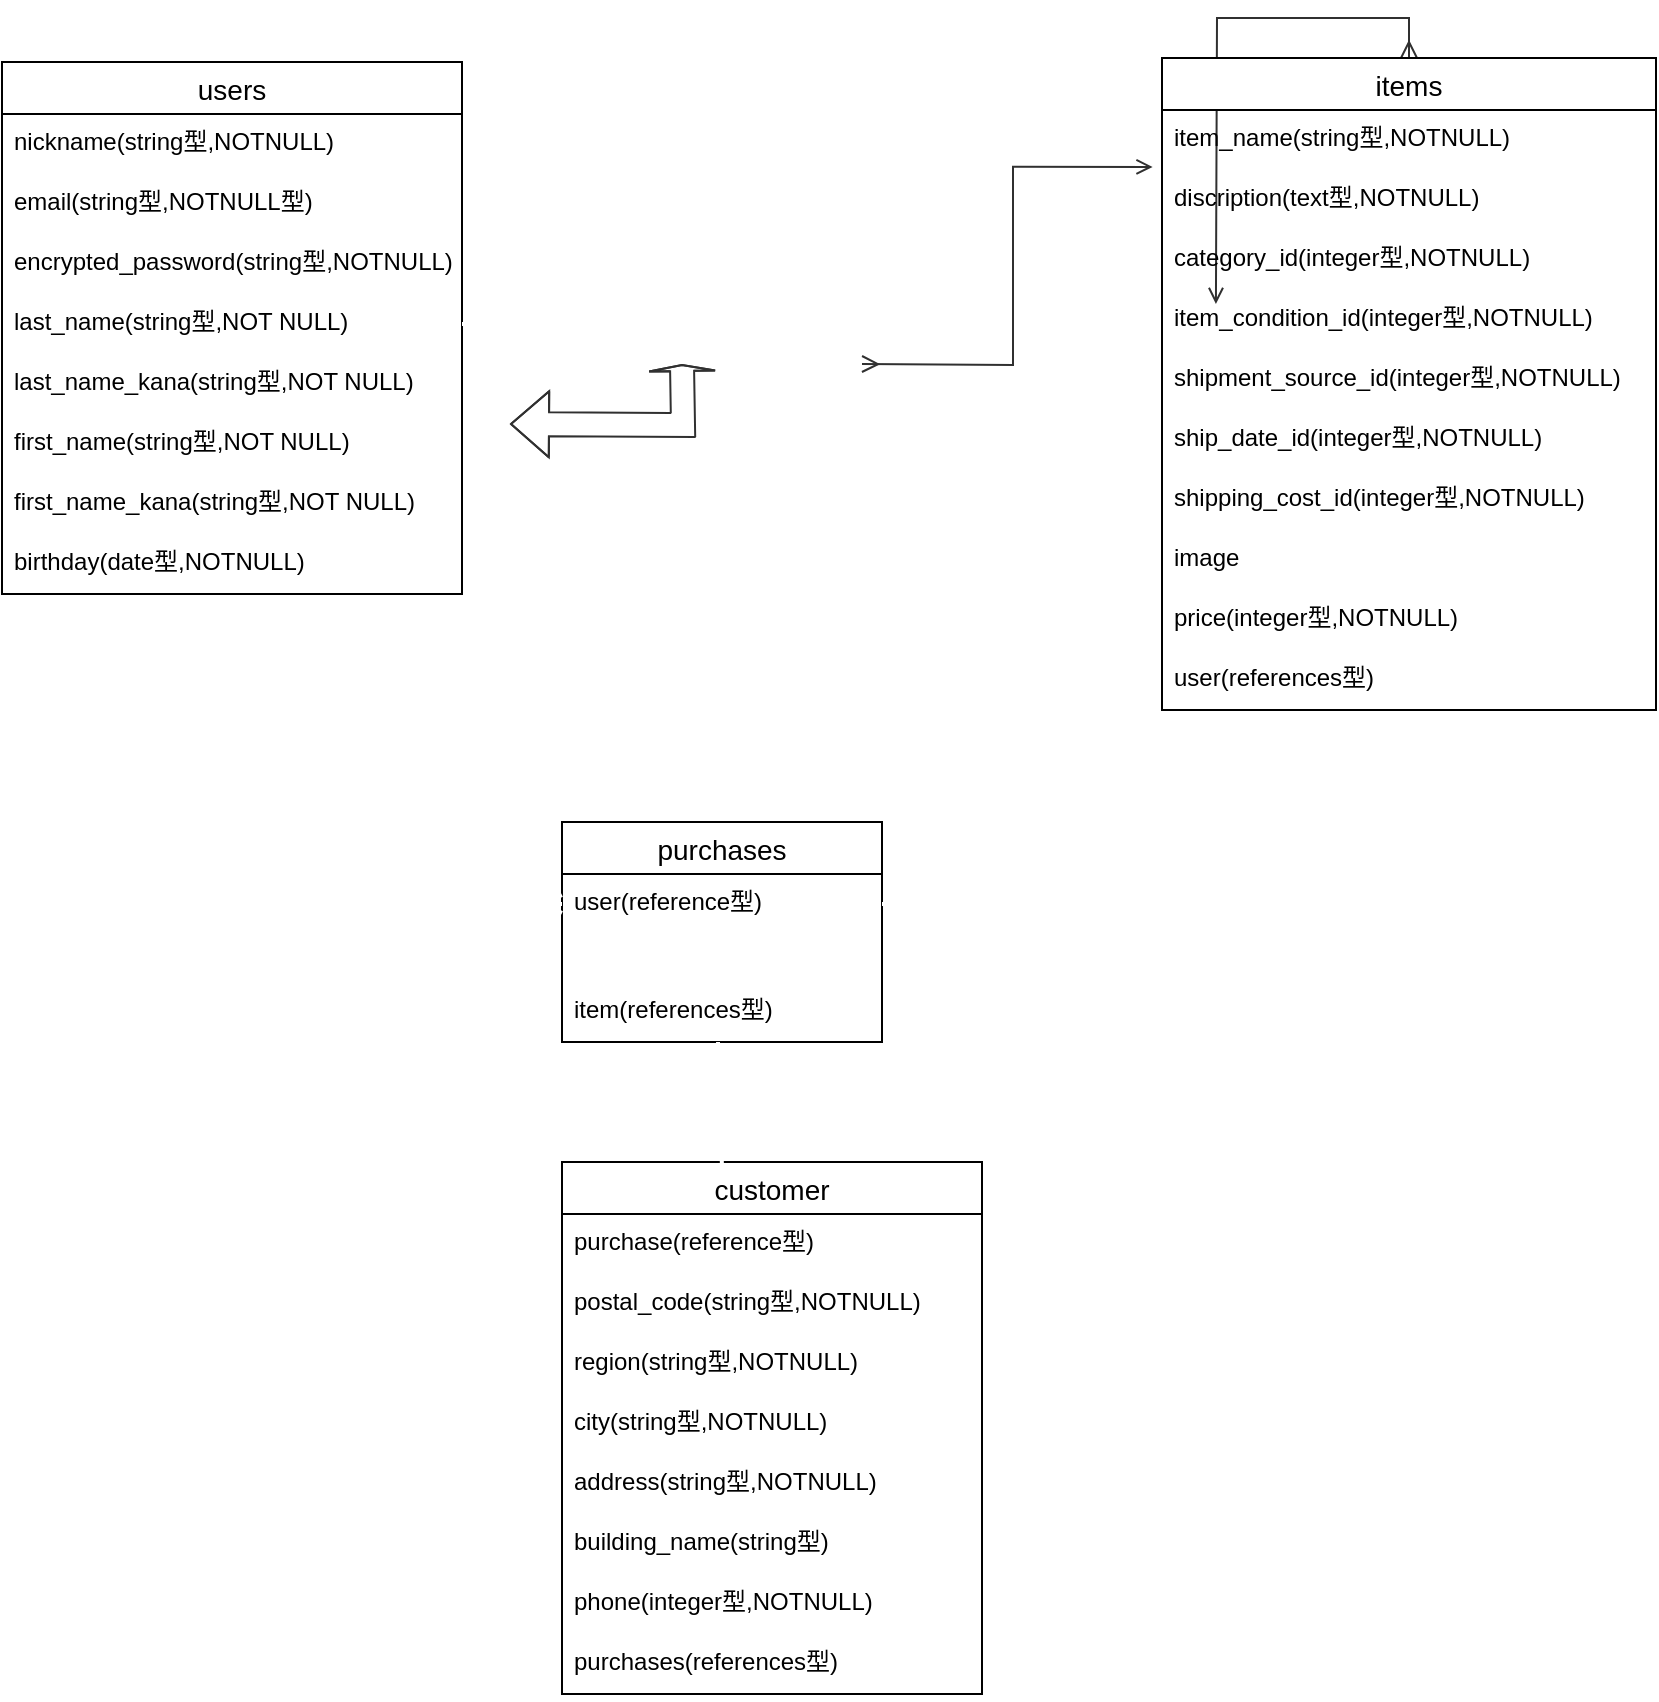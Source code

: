 <mxfile version="13.6.5">
    <diagram id="GUuFIdtJzoIu96tNin8X" name="ページ1">
        <mxGraphModel dx="962" dy="1695" grid="1" gridSize="10" guides="1" tooltips="1" connect="1" arrows="1" fold="1" page="1" pageScale="1" pageWidth="827" pageHeight="1169" math="0" shadow="0">
            <root>
                <mxCell id="0"/>
                <mxCell id="1" parent="0"/>
                <mxCell id="23" value="purchases" style="swimlane;fontStyle=0;childLayout=stackLayout;horizontal=1;startSize=26;horizontalStack=0;resizeParent=1;resizeParentMax=0;resizeLast=0;collapsible=1;marginBottom=0;align=center;fontSize=14;" parent="1" vertex="1">
                    <mxGeometry x="280" y="400" width="160" height="110" as="geometry"/>
                </mxCell>
                <mxCell id="26" value="user(reference型)" style="text;strokeColor=none;fillColor=none;spacingLeft=4;spacingRight=4;overflow=hidden;rotatable=0;points=[[0,0.5],[1,0.5]];portConstraint=eastwest;fontSize=12;" parent="23" vertex="1">
                    <mxGeometry y="26" width="160" height="54" as="geometry"/>
                </mxCell>
                <mxCell id="102" value="item(references型)" style="text;strokeColor=none;fillColor=none;spacingLeft=4;spacingRight=4;overflow=hidden;rotatable=0;points=[[0,0.5],[1,0.5]];portConstraint=eastwest;fontSize=12;" parent="23" vertex="1">
                    <mxGeometry y="80" width="160" height="30" as="geometry"/>
                </mxCell>
                <mxCell id="55" style="edgeStyle=orthogonalEdgeStyle;rounded=0;orthogonalLoop=1;jettySize=auto;html=1;entryX=-0.019;entryY=0.167;entryDx=0;entryDy=0;entryPerimeter=0;endArrow=open;endFill=0;startArrow=ERmany;startFill=0;targetPerimeterSpacing=0;strokeColor=#303030;" parent="1" edge="1" source="19">
                    <mxGeometry relative="1" as="geometry">
                        <mxPoint x="430" y="171" as="sourcePoint"/>
                        <mxPoint x="606.96" y="141.01" as="targetPoint"/>
                    </mxGeometry>
                </mxCell>
                <mxCell id="57" style="edgeStyle=orthogonalEdgeStyle;rounded=0;orthogonalLoop=1;jettySize=auto;html=1;exitX=1;exitY=0.5;exitDx=0;exitDy=0;startArrow=ERmany;startFill=0;endArrow=open;endFill=0;targetPerimeterSpacing=0;strokeColor=#303030;shape=flexArrow;width=12;endSize=0.67;" parent="1" edge="1">
                    <mxGeometry relative="1" as="geometry">
                        <mxPoint x="340" y="171" as="targetPoint"/>
                        <mxPoint x="254" y="201" as="sourcePoint"/>
                    </mxGeometry>
                </mxCell>
                <mxCell id="72" style="edgeStyle=orthogonalEdgeStyle;rounded=0;orthogonalLoop=1;jettySize=auto;html=1;exitX=0;exitY=0.5;exitDx=0;exitDy=0;startFill=0;endArrow=ERone;endFill=0;targetPerimeterSpacing=0;strokeColor=#FFFFFF;strokeWidth=2;fillColor=#f5f5f5;fontColor=#FFFFFF;startArrow=ERmany;" parent="1" edge="1">
                    <mxGeometry relative="1" as="geometry">
                        <mxPoint x="120" y="290" as="targetPoint"/>
                        <mxPoint x="280" y="441" as="sourcePoint"/>
                    </mxGeometry>
                </mxCell>
                <mxCell id="45" value="users" style="swimlane;fontStyle=0;childLayout=stackLayout;horizontal=1;startSize=26;horizontalStack=0;resizeParent=1;resizeParentMax=0;resizeLast=0;collapsible=1;marginBottom=0;align=center;fontSize=14;" parent="1" vertex="1">
                    <mxGeometry y="20" width="230" height="266" as="geometry"/>
                </mxCell>
                <mxCell id="75" value="nickname(string型,NOTNULL)" style="text;strokeColor=none;fillColor=none;spacingLeft=4;spacingRight=4;overflow=hidden;rotatable=0;points=[[0,0.5],[1,0.5]];portConstraint=eastwest;fontSize=12;" parent="45" vertex="1">
                    <mxGeometry y="26" width="230" height="30" as="geometry"/>
                </mxCell>
                <mxCell id="74" value="email(string型,NOTNULL型)" style="text;strokeColor=none;fillColor=none;spacingLeft=4;spacingRight=4;overflow=hidden;rotatable=0;points=[[0,0.5],[1,0.5]];portConstraint=eastwest;fontSize=12;" parent="45" vertex="1">
                    <mxGeometry y="56" width="230" height="30" as="geometry"/>
                </mxCell>
                <mxCell id="73" value="encrypted_password(string型,NOTNULL)" style="text;strokeColor=none;fillColor=none;spacingLeft=4;spacingRight=4;overflow=hidden;rotatable=0;points=[[0,0.5],[1,0.5]];portConstraint=eastwest;fontSize=12;" parent="45" vertex="1">
                    <mxGeometry y="86" width="230" height="30" as="geometry"/>
                </mxCell>
                <mxCell id="82" value="last_name(string型,NOT NULL)" style="text;strokeColor=none;fillColor=none;spacingLeft=4;spacingRight=4;overflow=hidden;rotatable=0;points=[[0,0.5],[1,0.5]];portConstraint=eastwest;fontSize=12;" parent="45" vertex="1">
                    <mxGeometry y="116" width="230" height="30" as="geometry"/>
                </mxCell>
                <mxCell id="81" value="last_name_kana(string型,NOT NULL)" style="text;strokeColor=none;fillColor=none;spacingLeft=4;spacingRight=4;overflow=hidden;rotatable=0;points=[[0,0.5],[1,0.5]];portConstraint=eastwest;fontSize=12;" parent="45" vertex="1">
                    <mxGeometry y="146" width="230" height="30" as="geometry"/>
                </mxCell>
                <mxCell id="83" value="first_name(string型,NOT NULL)" style="text;strokeColor=none;fillColor=none;spacingLeft=4;spacingRight=4;overflow=hidden;rotatable=0;points=[[0,0.5],[1,0.5]];portConstraint=eastwest;fontSize=12;" parent="45" vertex="1">
                    <mxGeometry y="176" width="230" height="30" as="geometry"/>
                </mxCell>
                <mxCell id="80" value="first_name_kana(string型,NOT NULL)" style="text;strokeColor=none;fillColor=none;spacingLeft=4;spacingRight=4;overflow=hidden;rotatable=0;points=[[0,0.5],[1,0.5]];portConstraint=eastwest;fontSize=12;" parent="45" vertex="1">
                    <mxGeometry y="206" width="230" height="30" as="geometry"/>
                </mxCell>
                <mxCell id="79" value="birthday(date型,NOTNULL)" style="text;strokeColor=none;fillColor=none;spacingLeft=4;spacingRight=4;overflow=hidden;rotatable=0;points=[[0,0.5],[1,0.5]];portConstraint=eastwest;fontSize=12;" parent="45" vertex="1">
                    <mxGeometry y="236" width="230" height="30" as="geometry"/>
                </mxCell>
                <mxCell id="84" style="edgeStyle=orthogonalEdgeStyle;rounded=0;orthogonalLoop=1;jettySize=auto;html=1;exitX=1;exitY=0.5;exitDx=0;exitDy=0;startFill=0;endArrow=ERmany;endFill=0;targetPerimeterSpacing=0;strokeColor=#FFFFFF;strokeWidth=2;fillColor=#f5f5f5;fontColor=#FFFFFF;startArrow=ERone;" parent="1" source="82" edge="1">
                    <mxGeometry relative="1" as="geometry">
                        <mxPoint x="580" y="151" as="targetPoint"/>
                        <Array as="points">
                            <mxPoint x="540" y="151"/>
                            <mxPoint x="540" y="151"/>
                        </Array>
                    </mxGeometry>
                </mxCell>
                <mxCell id="93" style="edgeStyle=orthogonalEdgeStyle;rounded=0;orthogonalLoop=1;jettySize=auto;html=1;exitX=1;exitY=0.5;exitDx=0;exitDy=0;startArrow=ERone;startFill=0;endArrow=ERone;endFill=0;targetPerimeterSpacing=0;strokeColor=#FFFFFF;strokeWidth=2;fillColor=#f5f5f5;fontColor=#FFFFFF;" parent="1" edge="1">
                    <mxGeometry relative="1" as="geometry">
                        <mxPoint x="710" y="360" as="targetPoint"/>
                        <mxPoint x="440" y="441" as="sourcePoint"/>
                    </mxGeometry>
                </mxCell>
                <mxCell id="19" value="items" style="swimlane;fontStyle=0;childLayout=stackLayout;horizontal=1;startSize=26;horizontalStack=0;resizeParent=1;resizeParentMax=0;resizeLast=0;collapsible=1;marginBottom=0;align=center;fontSize=14;" parent="1" vertex="1">
                    <mxGeometry x="580" y="18" width="247" height="326" as="geometry"/>
                </mxCell>
                <mxCell id="21" value="item_name(string型,NOTNULL)" style="text;strokeColor=none;fillColor=none;spacingLeft=4;spacingRight=4;overflow=hidden;rotatable=0;points=[[0,0.5],[1,0.5]];portConstraint=eastwest;fontSize=12;" parent="19" vertex="1">
                    <mxGeometry y="26" width="247" height="30" as="geometry"/>
                </mxCell>
                <mxCell id="94" value="discription(text型,NOTNULL)" style="text;strokeColor=none;fillColor=none;spacingLeft=4;spacingRight=4;overflow=hidden;rotatable=0;points=[[0,0.5],[1,0.5]];portConstraint=eastwest;fontSize=12;" parent="19" vertex="1">
                    <mxGeometry y="56" width="247" height="30" as="geometry"/>
                </mxCell>
                <mxCell id="86" value="category_id(integer型,NOTNULL)" style="text;strokeColor=none;fillColor=none;spacingLeft=4;spacingRight=4;overflow=hidden;rotatable=0;points=[[0,0.5],[1,0.5]];portConstraint=eastwest;fontSize=12;" parent="19" vertex="1">
                    <mxGeometry y="86" width="247" height="30" as="geometry"/>
                </mxCell>
                <mxCell id="50" value="item_condition_id(integer型,NOTNULL)" style="text;strokeColor=none;fillColor=none;spacingLeft=4;spacingRight=4;overflow=hidden;rotatable=0;points=[[0,0.5],[1,0.5]];portConstraint=eastwest;fontSize=12;" parent="19" vertex="1">
                    <mxGeometry y="116" width="247" height="30" as="geometry"/>
                </mxCell>
                <mxCell id="52" value="shipment_source_id(integer型,NOTNULL)" style="text;strokeColor=none;fillColor=none;spacingLeft=4;spacingRight=4;overflow=hidden;rotatable=0;points=[[0,0.5],[1,0.5]];portConstraint=eastwest;fontSize=12;" parent="19" vertex="1">
                    <mxGeometry y="146" width="247" height="30" as="geometry"/>
                </mxCell>
                <mxCell id="53" value="ship_date_id(integer型,NOTNULL)" style="text;strokeColor=none;fillColor=none;spacingLeft=4;spacingRight=4;overflow=hidden;rotatable=0;points=[[0,0.5],[1,0.5]];portConstraint=eastwest;fontSize=12;" parent="19" vertex="1">
                    <mxGeometry y="176" width="247" height="30" as="geometry"/>
                </mxCell>
                <mxCell id="22" value="shipping_cost_id(integer型,NOTNULL)" style="text;strokeColor=none;fillColor=none;spacingLeft=4;spacingRight=4;overflow=hidden;rotatable=0;points=[[0,0.5],[1,0.5]];portConstraint=eastwest;fontSize=12;" parent="19" vertex="1">
                    <mxGeometry y="206" width="247" height="30" as="geometry"/>
                </mxCell>
                <mxCell id="89" value="image" style="text;strokeColor=none;fillColor=none;spacingLeft=4;spacingRight=4;overflow=hidden;rotatable=0;points=[[0,0.5],[1,0.5]];portConstraint=eastwest;fontSize=12;" parent="19" vertex="1">
                    <mxGeometry y="236" width="247" height="30" as="geometry"/>
                </mxCell>
                <mxCell id="88" value="price(integer型,NOTNULL)" style="text;strokeColor=none;fillColor=none;spacingLeft=4;spacingRight=4;overflow=hidden;rotatable=0;points=[[0,0.5],[1,0.5]];portConstraint=eastwest;fontSize=12;" parent="19" vertex="1">
                    <mxGeometry y="266" width="247" height="30" as="geometry"/>
                </mxCell>
                <mxCell id="90" value="user(references型)" style="text;strokeColor=none;fillColor=none;spacingLeft=4;spacingRight=4;overflow=hidden;rotatable=0;points=[[0,0.5],[1,0.5]];portConstraint=eastwest;fontSize=12;" parent="19" vertex="1">
                    <mxGeometry y="296" width="247" height="30" as="geometry"/>
                </mxCell>
                <mxCell id="104" value="customer" style="swimlane;fontStyle=0;childLayout=stackLayout;horizontal=1;startSize=26;horizontalStack=0;resizeParent=1;resizeParentMax=0;resizeLast=0;collapsible=1;marginBottom=0;align=center;fontSize=14;" parent="1" vertex="1">
                    <mxGeometry x="280" y="570" width="210" height="266" as="geometry"/>
                </mxCell>
                <mxCell id="105" value="purchase(reference型)" style="text;strokeColor=none;fillColor=none;spacingLeft=4;spacingRight=4;overflow=hidden;rotatable=0;points=[[0,0.5],[1,0.5]];portConstraint=eastwest;fontSize=12;" parent="104" vertex="1">
                    <mxGeometry y="26" width="210" height="30" as="geometry"/>
                </mxCell>
                <mxCell id="106" value="postal_code(string型,NOTNULL)" style="text;strokeColor=none;fillColor=none;spacingLeft=4;spacingRight=4;overflow=hidden;rotatable=0;points=[[0,0.5],[1,0.5]];portConstraint=eastwest;fontSize=12;" parent="104" vertex="1">
                    <mxGeometry y="56" width="210" height="30" as="geometry"/>
                </mxCell>
                <mxCell id="107" value="region(string型,NOTNULL)" style="text;strokeColor=none;fillColor=none;spacingLeft=4;spacingRight=4;overflow=hidden;rotatable=0;points=[[0,0.5],[1,0.5]];portConstraint=eastwest;fontSize=12;" parent="104" vertex="1">
                    <mxGeometry y="86" width="210" height="30" as="geometry"/>
                </mxCell>
                <mxCell id="108" value="city(string型,NOTNULL)" style="text;strokeColor=none;fillColor=none;spacingLeft=4;spacingRight=4;overflow=hidden;rotatable=0;points=[[0,0.5],[1,0.5]];portConstraint=eastwest;fontSize=12;" parent="104" vertex="1">
                    <mxGeometry y="116" width="210" height="30" as="geometry"/>
                </mxCell>
                <mxCell id="109" value="address(string型,NOTNULL)" style="text;strokeColor=none;fillColor=none;spacingLeft=4;spacingRight=4;overflow=hidden;rotatable=0;points=[[0,0.5],[1,0.5]];portConstraint=eastwest;fontSize=12;" parent="104" vertex="1">
                    <mxGeometry y="146" width="210" height="30" as="geometry"/>
                </mxCell>
                <mxCell id="114" value="building_name(string型)" style="text;strokeColor=none;fillColor=none;spacingLeft=4;spacingRight=4;overflow=hidden;rotatable=0;points=[[0,0.5],[1,0.5]];portConstraint=eastwest;fontSize=12;" vertex="1" parent="104">
                    <mxGeometry y="176" width="210" height="30" as="geometry"/>
                </mxCell>
                <mxCell id="110" value="phone(integer型,NOTNULL)" style="text;strokeColor=none;fillColor=none;spacingLeft=4;spacingRight=4;overflow=hidden;rotatable=0;points=[[0,0.5],[1,0.5]];portConstraint=eastwest;fontSize=12;" parent="104" vertex="1">
                    <mxGeometry y="206" width="210" height="30" as="geometry"/>
                </mxCell>
                <mxCell id="113" value="purchases(references型)" style="text;strokeColor=none;fillColor=none;spacingLeft=4;spacingRight=4;overflow=hidden;rotatable=0;points=[[0,0.5],[1,0.5]];portConstraint=eastwest;fontSize=12;" parent="104" vertex="1">
                    <mxGeometry y="236" width="210" height="30" as="geometry"/>
                </mxCell>
                <mxCell id="111" value="" style="endArrow=ERone;html=1;strokeColor=#FFFFFF;strokeWidth=2;fillColor=#f5f5f5;fontColor=#FFFFFF;exitX=0.381;exitY=0.01;exitDx=0;exitDy=0;exitPerimeter=0;startArrow=ERone;startFill=0;endFill=0;" parent="1" source="104" edge="1">
                    <mxGeometry width="50" height="50" relative="1" as="geometry">
                        <mxPoint x="358" y="560" as="sourcePoint"/>
                        <mxPoint x="358" y="510" as="targetPoint"/>
                    </mxGeometry>
                </mxCell>
                <mxCell id="115" style="edgeStyle=orthogonalEdgeStyle;rounded=0;orthogonalLoop=1;jettySize=auto;html=1;entryX=-0.019;entryY=0.167;entryDx=0;entryDy=0;entryPerimeter=0;endArrow=open;endFill=0;startArrow=ERmany;startFill=0;targetPerimeterSpacing=0;strokeColor=#303030;" edge="1" parent="1" target="19">
                    <mxGeometry relative="1" as="geometry">
                        <mxPoint x="430" y="171" as="sourcePoint"/>
                        <mxPoint x="606.96" y="141.01" as="targetPoint"/>
                    </mxGeometry>
                </mxCell>
            </root>
        </mxGraphModel>
    </diagram>
</mxfile>